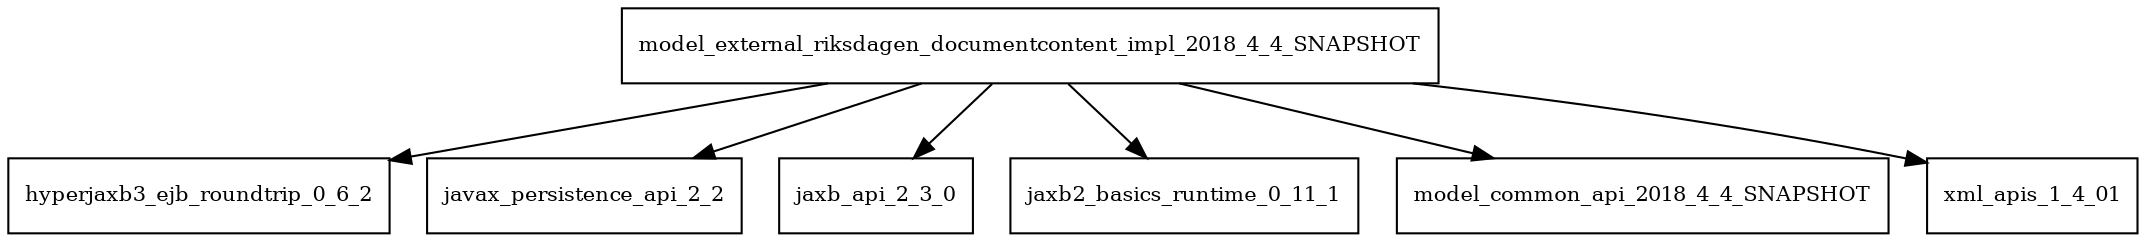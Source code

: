 digraph model_external_riksdagen_documentcontent_impl_2018_4_4_SNAPSHOT_dependencies {
  node [shape = box, fontsize=10.0];
  model_external_riksdagen_documentcontent_impl_2018_4_4_SNAPSHOT -> hyperjaxb3_ejb_roundtrip_0_6_2;
  model_external_riksdagen_documentcontent_impl_2018_4_4_SNAPSHOT -> javax_persistence_api_2_2;
  model_external_riksdagen_documentcontent_impl_2018_4_4_SNAPSHOT -> jaxb_api_2_3_0;
  model_external_riksdagen_documentcontent_impl_2018_4_4_SNAPSHOT -> jaxb2_basics_runtime_0_11_1;
  model_external_riksdagen_documentcontent_impl_2018_4_4_SNAPSHOT -> model_common_api_2018_4_4_SNAPSHOT;
  model_external_riksdagen_documentcontent_impl_2018_4_4_SNAPSHOT -> xml_apis_1_4_01;
}
